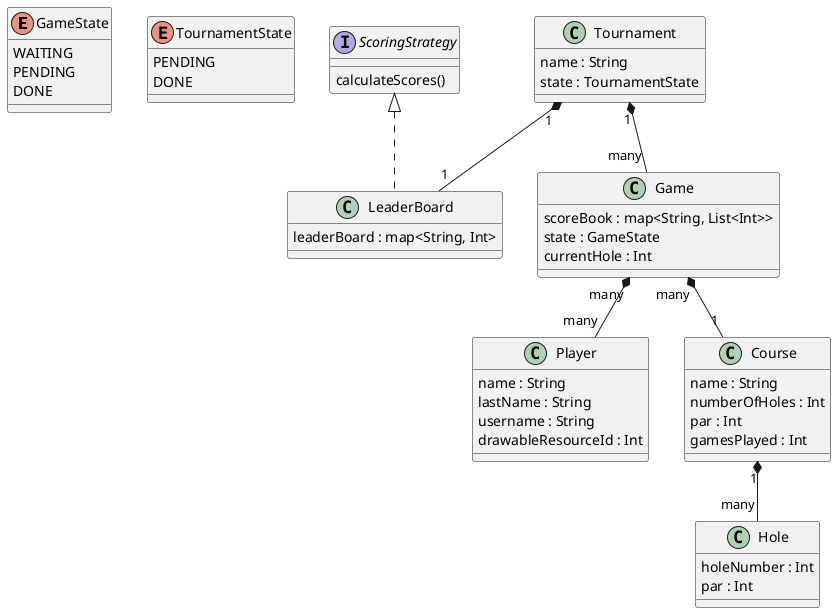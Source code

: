 @startuml
'https://plantuml.com/class-diagram

enum GameState {
    WAITING
    PENDING
    DONE
}

enum TournamentState {
    PENDING
    DONE
}

class Player {
    name : String
    lastName : String
    username : String
    drawableResourceId : Int
}

interface ScoringStrategy {
    calculateScores()
}

class LeaderBoard {
    leaderBoard : map<String, Int>
}

class Tournament {
    name : String
    state : TournamentState
}

class Game {
    scoreBook : map<String, List<Int>>
    state : GameState
    currentHole : Int
}

class Course {
    name : String
    numberOfHoles : Int
    par : Int
    gamesPlayed : Int
}

class Hole {
    holeNumber : Int
    par : Int
}

Course "1" *-- "many" Hole
Game "many" *-- "many" Player
Game "many" *-- "1" Course
Tournament "1" *-- "many" Game
Tournament "1" *-- "1" LeaderBoard
ScoringStrategy <|.. LeaderBoard


@enduml